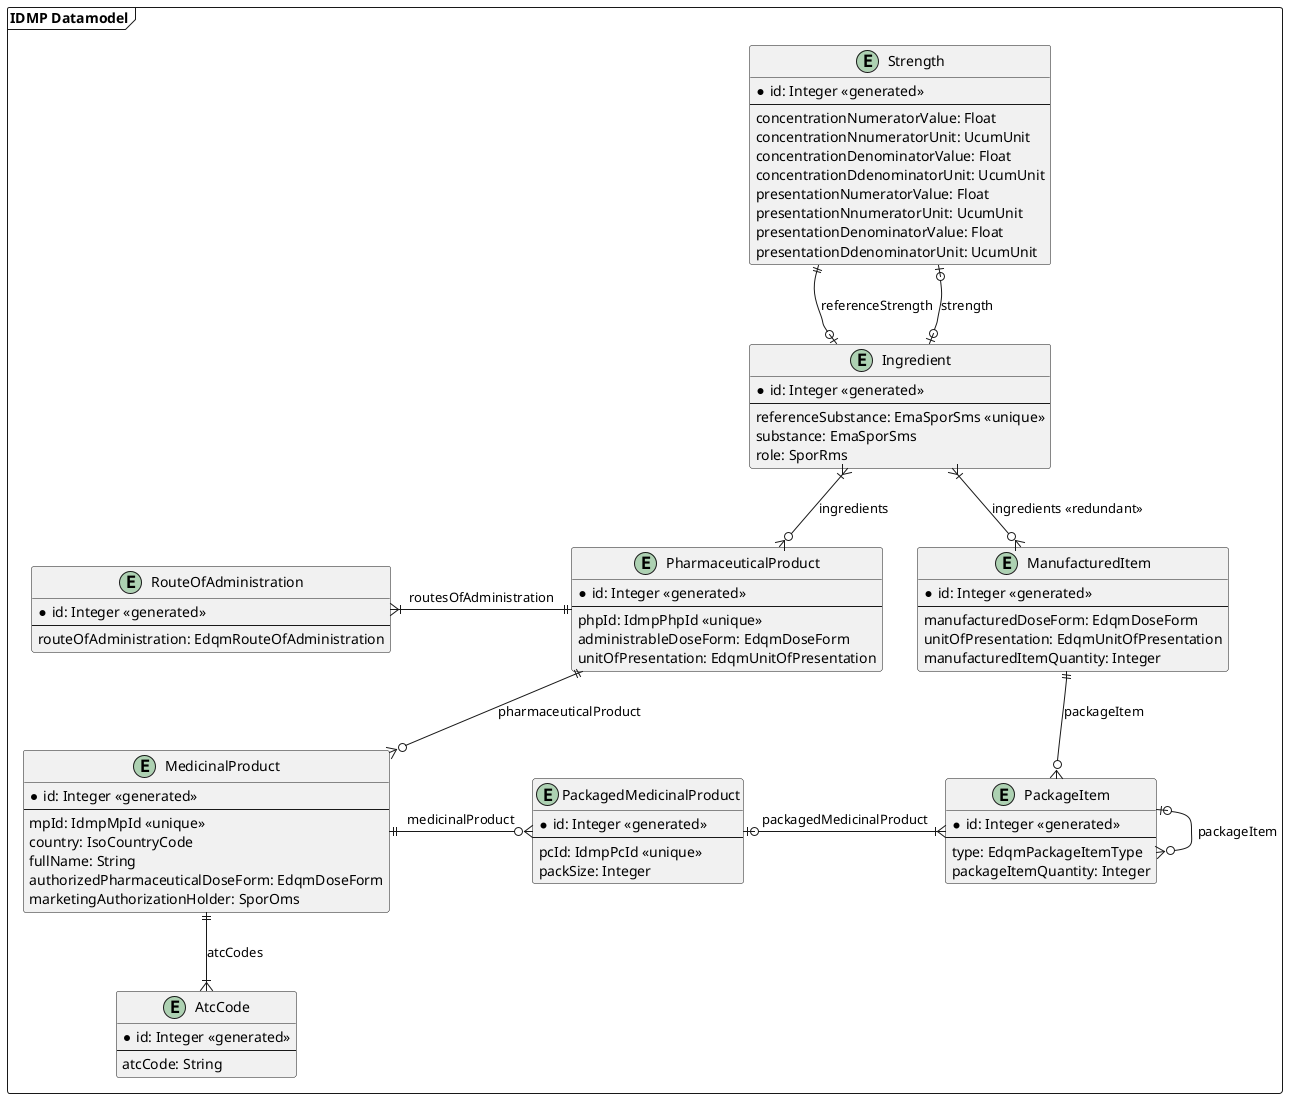 @startuml
'https://plantuml.com/class-diagram

package "IDMP Datamodel" as idmpDatamodel <<frame>> {
    entity Strength {
        * id: Integer <<generated>>
        --
        concentrationNumeratorValue: Float
        concentrationNnumeratorUnit: UcumUnit
        concentrationDenominatorValue: Float
        concentrationDdenominatorUnit: UcumUnit
        presentationNumeratorValue: Float
        presentationNnumeratorUnit: UcumUnit
        presentationDenominatorValue: Float
        presentationDdenominatorUnit: UcumUnit
    }

    entity Ingredient {
        * id: Integer <<generated>>
        --
        referenceSubstance: EmaSporSms <<unique>>
        substance: EmaSporSms
        role: SporRms
    }

    together {
        entity RouteOfAdministration {
            * id: Integer <<generated>>
            --
            routeOfAdministration: EdqmRouteOfAdministration
        }

        entity PharmaceuticalProduct {
            * id: Integer <<generated>>
            --
            phpId: IdmpPhpId <<unique>>
            administrableDoseForm: EdqmDoseForm
            unitOfPresentation: EdqmUnitOfPresentation
        }
    }

    entity MedicinalProduct {
        * id: Integer <<generated>>
        --
        mpId: IdmpMpId <<unique>>
        country: IsoCountryCode
        fullName: String
        authorizedPharmaceuticalDoseForm: EdqmDoseForm
        marketingAuthorizationHolder: SporOms
    }

    entity AtcCode {
        * id: Integer <<generated>>
        --
        atcCode: String
    }

    entity PackagedMedicinalProduct {
        * id: Integer <<generated>>
        --
        pcId: IdmpPcId <<unique>>
        packSize: Integer
    }

    entity PackageItem {
        * id: Integer <<generated>>
        --
        type: EdqmPackageItemType
        packageItemQuantity: Integer
    }

    entity ManufacturedItem {
        * id: Integer <<generated>>
        --
        manufacturedDoseForm: EdqmDoseForm
        unitOfPresentation: EdqmUnitOfPresentation
        manufacturedItemQuantity: Integer
    }

    MedicinalProduct ||--|{ AtcCode : "atcCodes"

    Strength ||--o| Ingredient : "referenceStrength"
    Strength |o--o| Ingredient : "strength"

    Ingredient }|-o{ ManufacturedItem : "ingredients <<redundant>>"
    Ingredient }|--o{ PharmaceuticalProduct : "ingredients"

    RouteOfAdministration }|-r-|| PharmaceuticalProduct : "routesOfAdministration"
    PharmaceuticalProduct ||--o{ MedicinalProduct : "pharmaceuticalProduct"
    MedicinalProduct ||-o{ PackagedMedicinalProduct : "medicinalProduct"
    PackagedMedicinalProduct |o-|{ PackageItem : "packagedMedicinalProduct"
    PackageItem |o-o{ PackageItem : "packageItem"
    ManufacturedItem ||--o{ PackageItem : "packageItem"
}

@enduml